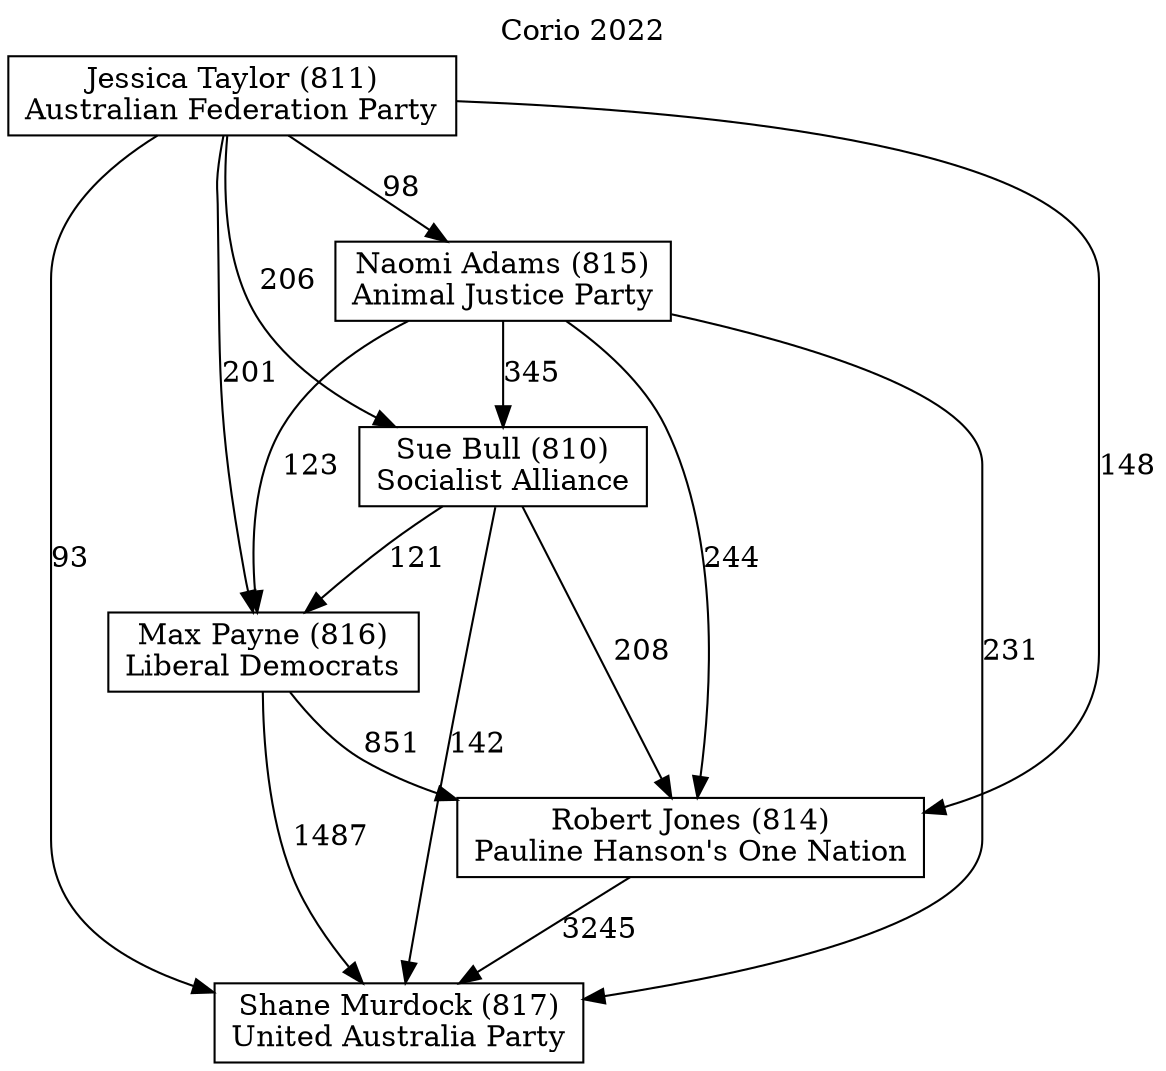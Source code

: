 // House preference flow
digraph "Shane Murdock (817)_Corio_2022" {
	graph [label="Corio 2022" labelloc=t mclimit=10]
	node [shape=box]
	"Shane Murdock (817)" [label="Shane Murdock (817)
United Australia Party"]
	"Robert Jones (814)" [label="Robert Jones (814)
Pauline Hanson's One Nation"]
	"Max Payne (816)" [label="Max Payne (816)
Liberal Democrats"]
	"Sue Bull (810)" [label="Sue Bull (810)
Socialist Alliance"]
	"Naomi Adams (815)" [label="Naomi Adams (815)
Animal Justice Party"]
	"Jessica Taylor (811)" [label="Jessica Taylor (811)
Australian Federation Party"]
	"Robert Jones (814)" -> "Shane Murdock (817)" [label=3245]
	"Max Payne (816)" -> "Robert Jones (814)" [label=851]
	"Sue Bull (810)" -> "Max Payne (816)" [label=121]
	"Naomi Adams (815)" -> "Sue Bull (810)" [label=345]
	"Jessica Taylor (811)" -> "Naomi Adams (815)" [label=98]
	"Max Payne (816)" -> "Shane Murdock (817)" [label=1487]
	"Sue Bull (810)" -> "Shane Murdock (817)" [label=142]
	"Naomi Adams (815)" -> "Shane Murdock (817)" [label=231]
	"Jessica Taylor (811)" -> "Shane Murdock (817)" [label=93]
	"Jessica Taylor (811)" -> "Sue Bull (810)" [label=206]
	"Naomi Adams (815)" -> "Max Payne (816)" [label=123]
	"Jessica Taylor (811)" -> "Max Payne (816)" [label=201]
	"Sue Bull (810)" -> "Robert Jones (814)" [label=208]
	"Naomi Adams (815)" -> "Robert Jones (814)" [label=244]
	"Jessica Taylor (811)" -> "Robert Jones (814)" [label=148]
}
